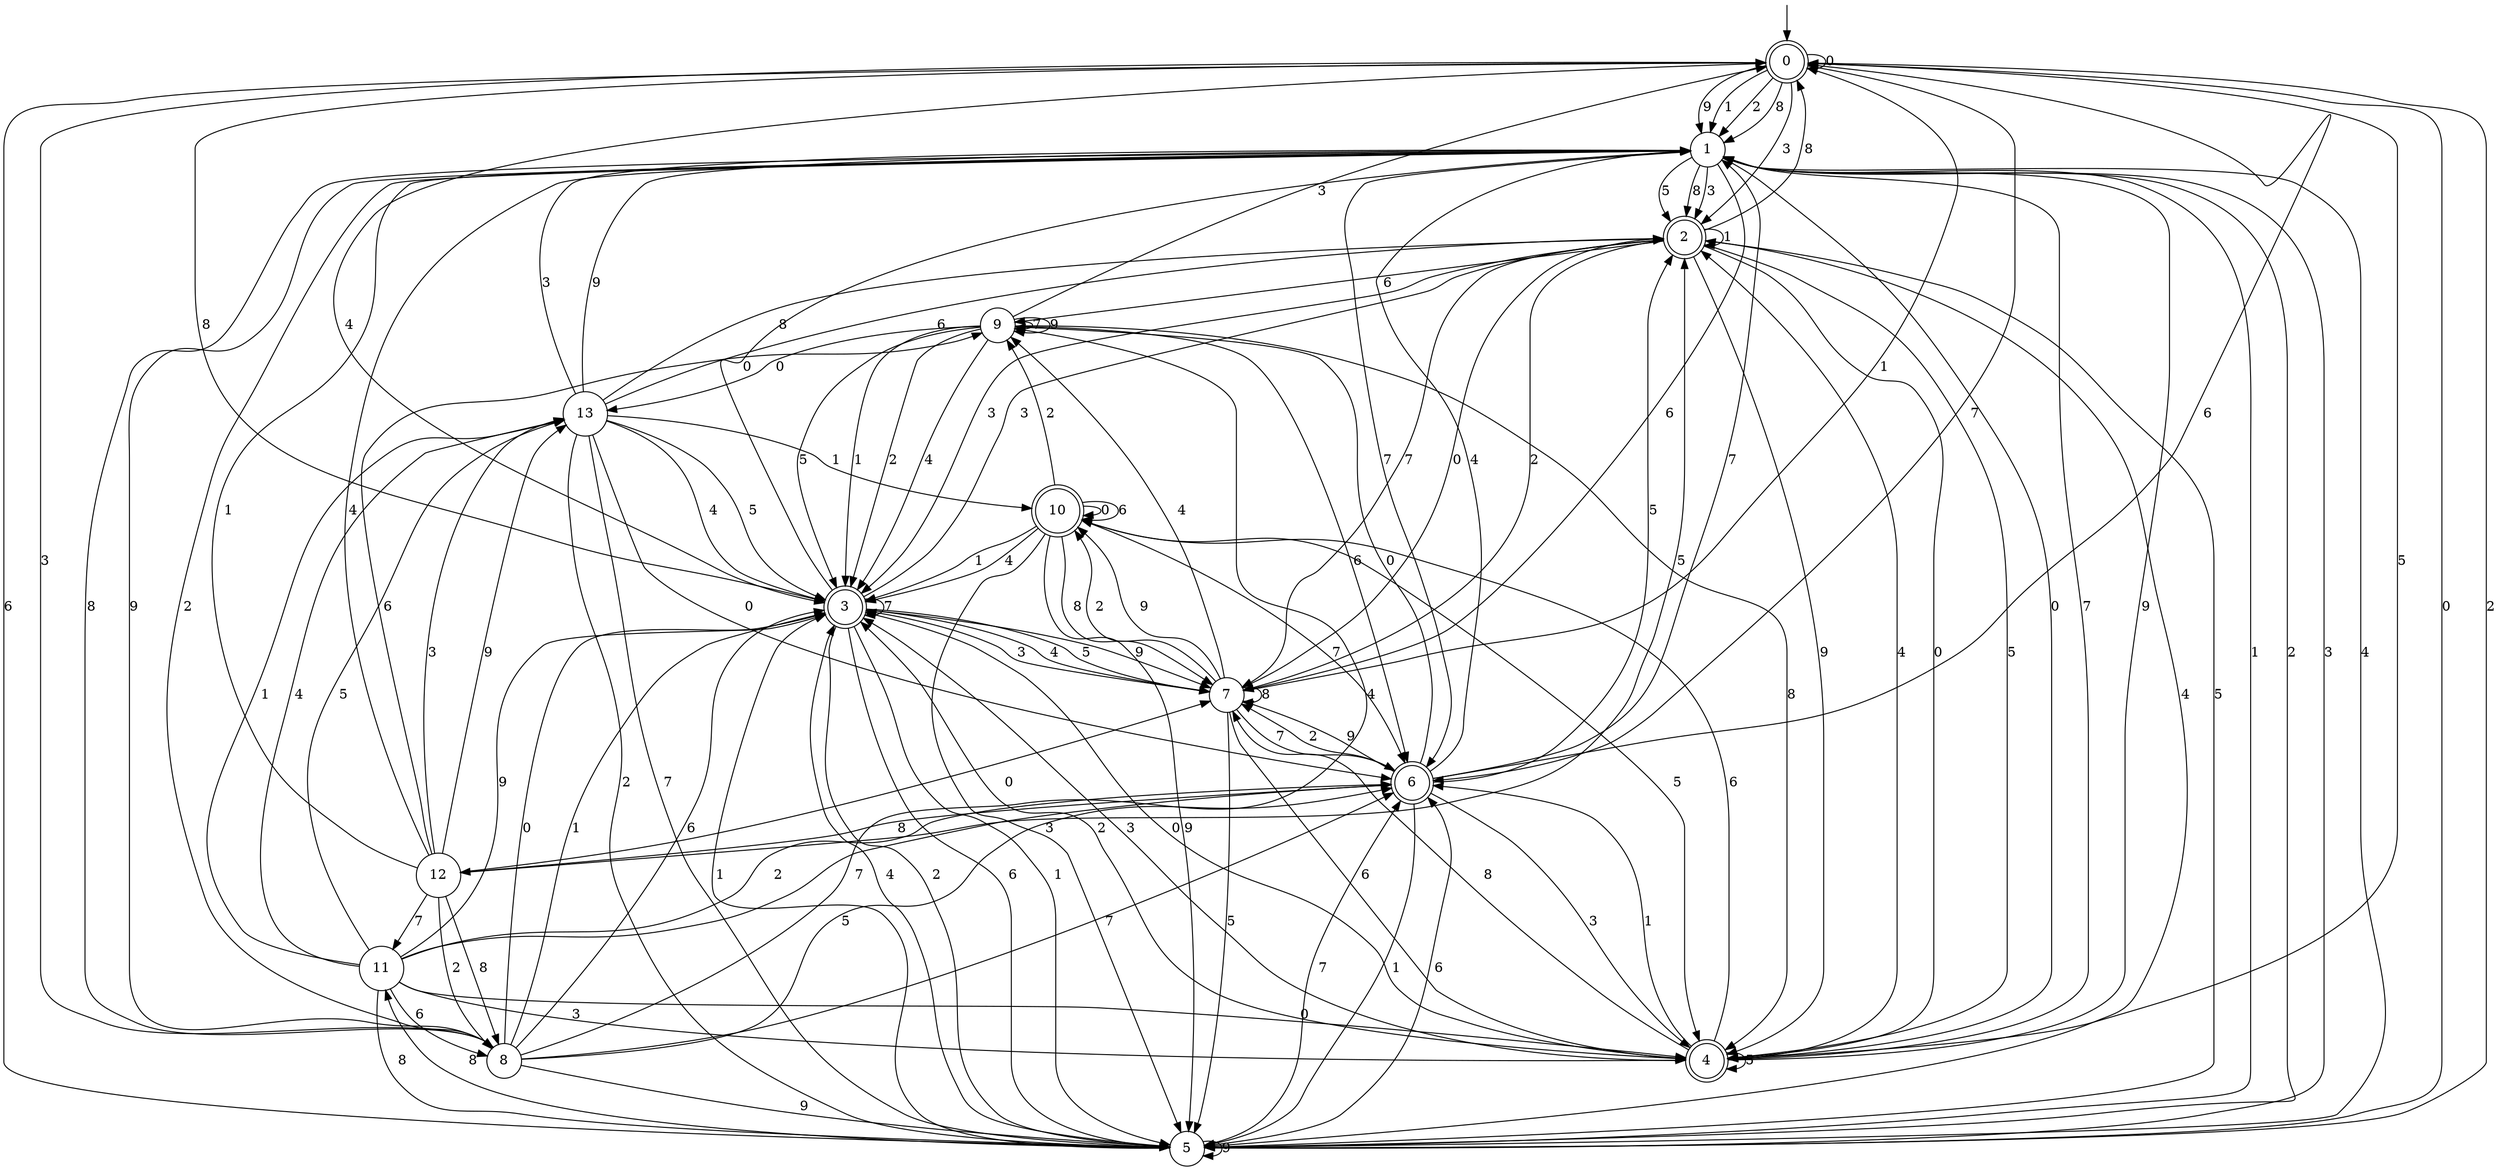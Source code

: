 digraph g {

	s0 [shape="doublecircle" label="0"];
	s1 [shape="circle" label="1"];
	s2 [shape="doublecircle" label="2"];
	s3 [shape="doublecircle" label="3"];
	s4 [shape="doublecircle" label="4"];
	s5 [shape="circle" label="5"];
	s6 [shape="doublecircle" label="6"];
	s7 [shape="circle" label="7"];
	s8 [shape="circle" label="8"];
	s9 [shape="circle" label="9"];
	s10 [shape="doublecircle" label="10"];
	s11 [shape="circle" label="11"];
	s12 [shape="circle" label="12"];
	s13 [shape="circle" label="13"];
	s0 -> s0 [label="0"];
	s0 -> s1 [label="1"];
	s0 -> s1 [label="2"];
	s0 -> s2 [label="3"];
	s0 -> s3 [label="4"];
	s0 -> s4 [label="5"];
	s0 -> s5 [label="6"];
	s0 -> s6 [label="7"];
	s0 -> s1 [label="8"];
	s0 -> s1 [label="9"];
	s1 -> s4 [label="0"];
	s1 -> s5 [label="1"];
	s1 -> s5 [label="2"];
	s1 -> s2 [label="3"];
	s1 -> s5 [label="4"];
	s1 -> s2 [label="5"];
	s1 -> s7 [label="6"];
	s1 -> s6 [label="7"];
	s1 -> s2 [label="8"];
	s1 -> s8 [label="9"];
	s2 -> s4 [label="0"];
	s2 -> s2 [label="1"];
	s2 -> s7 [label="2"];
	s2 -> s3 [label="3"];
	s2 -> s5 [label="4"];
	s2 -> s4 [label="5"];
	s2 -> s9 [label="6"];
	s2 -> s7 [label="7"];
	s2 -> s0 [label="8"];
	s2 -> s4 [label="9"];
	s3 -> s1 [label="0"];
	s3 -> s5 [label="1"];
	s3 -> s5 [label="2"];
	s3 -> s2 [label="3"];
	s3 -> s7 [label="4"];
	s3 -> s7 [label="5"];
	s3 -> s5 [label="6"];
	s3 -> s3 [label="7"];
	s3 -> s0 [label="8"];
	s3 -> s7 [label="9"];
	s4 -> s3 [label="0"];
	s4 -> s6 [label="1"];
	s4 -> s3 [label="2"];
	s4 -> s3 [label="3"];
	s4 -> s2 [label="4"];
	s4 -> s4 [label="5"];
	s4 -> s10 [label="6"];
	s4 -> s1 [label="7"];
	s4 -> s7 [label="8"];
	s4 -> s1 [label="9"];
	s5 -> s0 [label="0"];
	s5 -> s3 [label="1"];
	s5 -> s0 [label="2"];
	s5 -> s1 [label="3"];
	s5 -> s3 [label="4"];
	s5 -> s2 [label="5"];
	s5 -> s6 [label="6"];
	s5 -> s6 [label="7"];
	s5 -> s11 [label="8"];
	s5 -> s5 [label="9"];
	s6 -> s9 [label="0"];
	s6 -> s5 [label="1"];
	s6 -> s7 [label="2"];
	s6 -> s4 [label="3"];
	s6 -> s1 [label="4"];
	s6 -> s2 [label="5"];
	s6 -> s0 [label="6"];
	s6 -> s1 [label="7"];
	s6 -> s12 [label="8"];
	s6 -> s7 [label="9"];
	s7 -> s2 [label="0"];
	s7 -> s0 [label="1"];
	s7 -> s10 [label="2"];
	s7 -> s3 [label="3"];
	s7 -> s9 [label="4"];
	s7 -> s5 [label="5"];
	s7 -> s4 [label="6"];
	s7 -> s6 [label="7"];
	s7 -> s7 [label="8"];
	s7 -> s10 [label="9"];
	s8 -> s3 [label="0"];
	s8 -> s3 [label="1"];
	s8 -> s1 [label="2"];
	s8 -> s0 [label="3"];
	s8 -> s9 [label="4"];
	s8 -> s6 [label="5"];
	s8 -> s3 [label="6"];
	s8 -> s6 [label="7"];
	s8 -> s1 [label="8"];
	s8 -> s5 [label="9"];
	s9 -> s13 [label="0"];
	s9 -> s3 [label="1"];
	s9 -> s3 [label="2"];
	s9 -> s0 [label="3"];
	s9 -> s3 [label="4"];
	s9 -> s3 [label="5"];
	s9 -> s6 [label="6"];
	s9 -> s9 [label="7"];
	s9 -> s4 [label="8"];
	s9 -> s9 [label="9"];
	s10 -> s10 [label="0"];
	s10 -> s3 [label="1"];
	s10 -> s9 [label="2"];
	s10 -> s5 [label="3"];
	s10 -> s3 [label="4"];
	s10 -> s4 [label="5"];
	s10 -> s10 [label="6"];
	s10 -> s6 [label="7"];
	s10 -> s7 [label="8"];
	s10 -> s5 [label="9"];
	s11 -> s4 [label="0"];
	s11 -> s13 [label="1"];
	s11 -> s6 [label="2"];
	s11 -> s4 [label="3"];
	s11 -> s13 [label="4"];
	s11 -> s13 [label="5"];
	s11 -> s8 [label="6"];
	s11 -> s6 [label="7"];
	s11 -> s5 [label="8"];
	s11 -> s3 [label="9"];
	s12 -> s7 [label="0"];
	s12 -> s1 [label="1"];
	s12 -> s8 [label="2"];
	s12 -> s13 [label="3"];
	s12 -> s1 [label="4"];
	s12 -> s2 [label="5"];
	s12 -> s9 [label="6"];
	s12 -> s11 [label="7"];
	s12 -> s8 [label="8"];
	s12 -> s13 [label="9"];
	s13 -> s6 [label="0"];
	s13 -> s10 [label="1"];
	s13 -> s5 [label="2"];
	s13 -> s1 [label="3"];
	s13 -> s3 [label="4"];
	s13 -> s3 [label="5"];
	s13 -> s2 [label="6"];
	s13 -> s5 [label="7"];
	s13 -> s2 [label="8"];
	s13 -> s1 [label="9"];

__start0 [label="" shape="none" width="0" height="0"];
__start0 -> s0;

}
